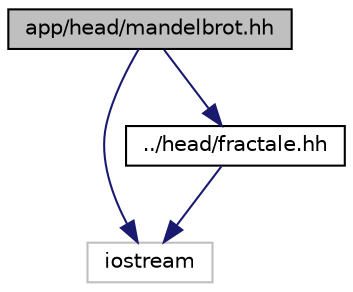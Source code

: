 digraph "app/head/mandelbrot.hh"
{
  edge [fontname="Helvetica",fontsize="10",labelfontname="Helvetica",labelfontsize="10"];
  node [fontname="Helvetica",fontsize="10",shape=record];
  Node0 [label="app/head/mandelbrot.hh",height=0.2,width=0.4,color="black", fillcolor="grey75", style="filled", fontcolor="black"];
  Node0 -> Node1 [color="midnightblue",fontsize="10",style="solid",fontname="Helvetica"];
  Node1 [label="iostream",height=0.2,width=0.4,color="grey75", fillcolor="white", style="filled"];
  Node0 -> Node2 [color="midnightblue",fontsize="10",style="solid",fontname="Helvetica"];
  Node2 [label="../head/fractale.hh",height=0.2,width=0.4,color="black", fillcolor="white", style="filled",URL="$fractale_8hh.html",tooltip="contient les definitions des methodes et des fonctions concernant la classe Fractale ..."];
  Node2 -> Node1 [color="midnightblue",fontsize="10",style="solid",fontname="Helvetica"];
}

